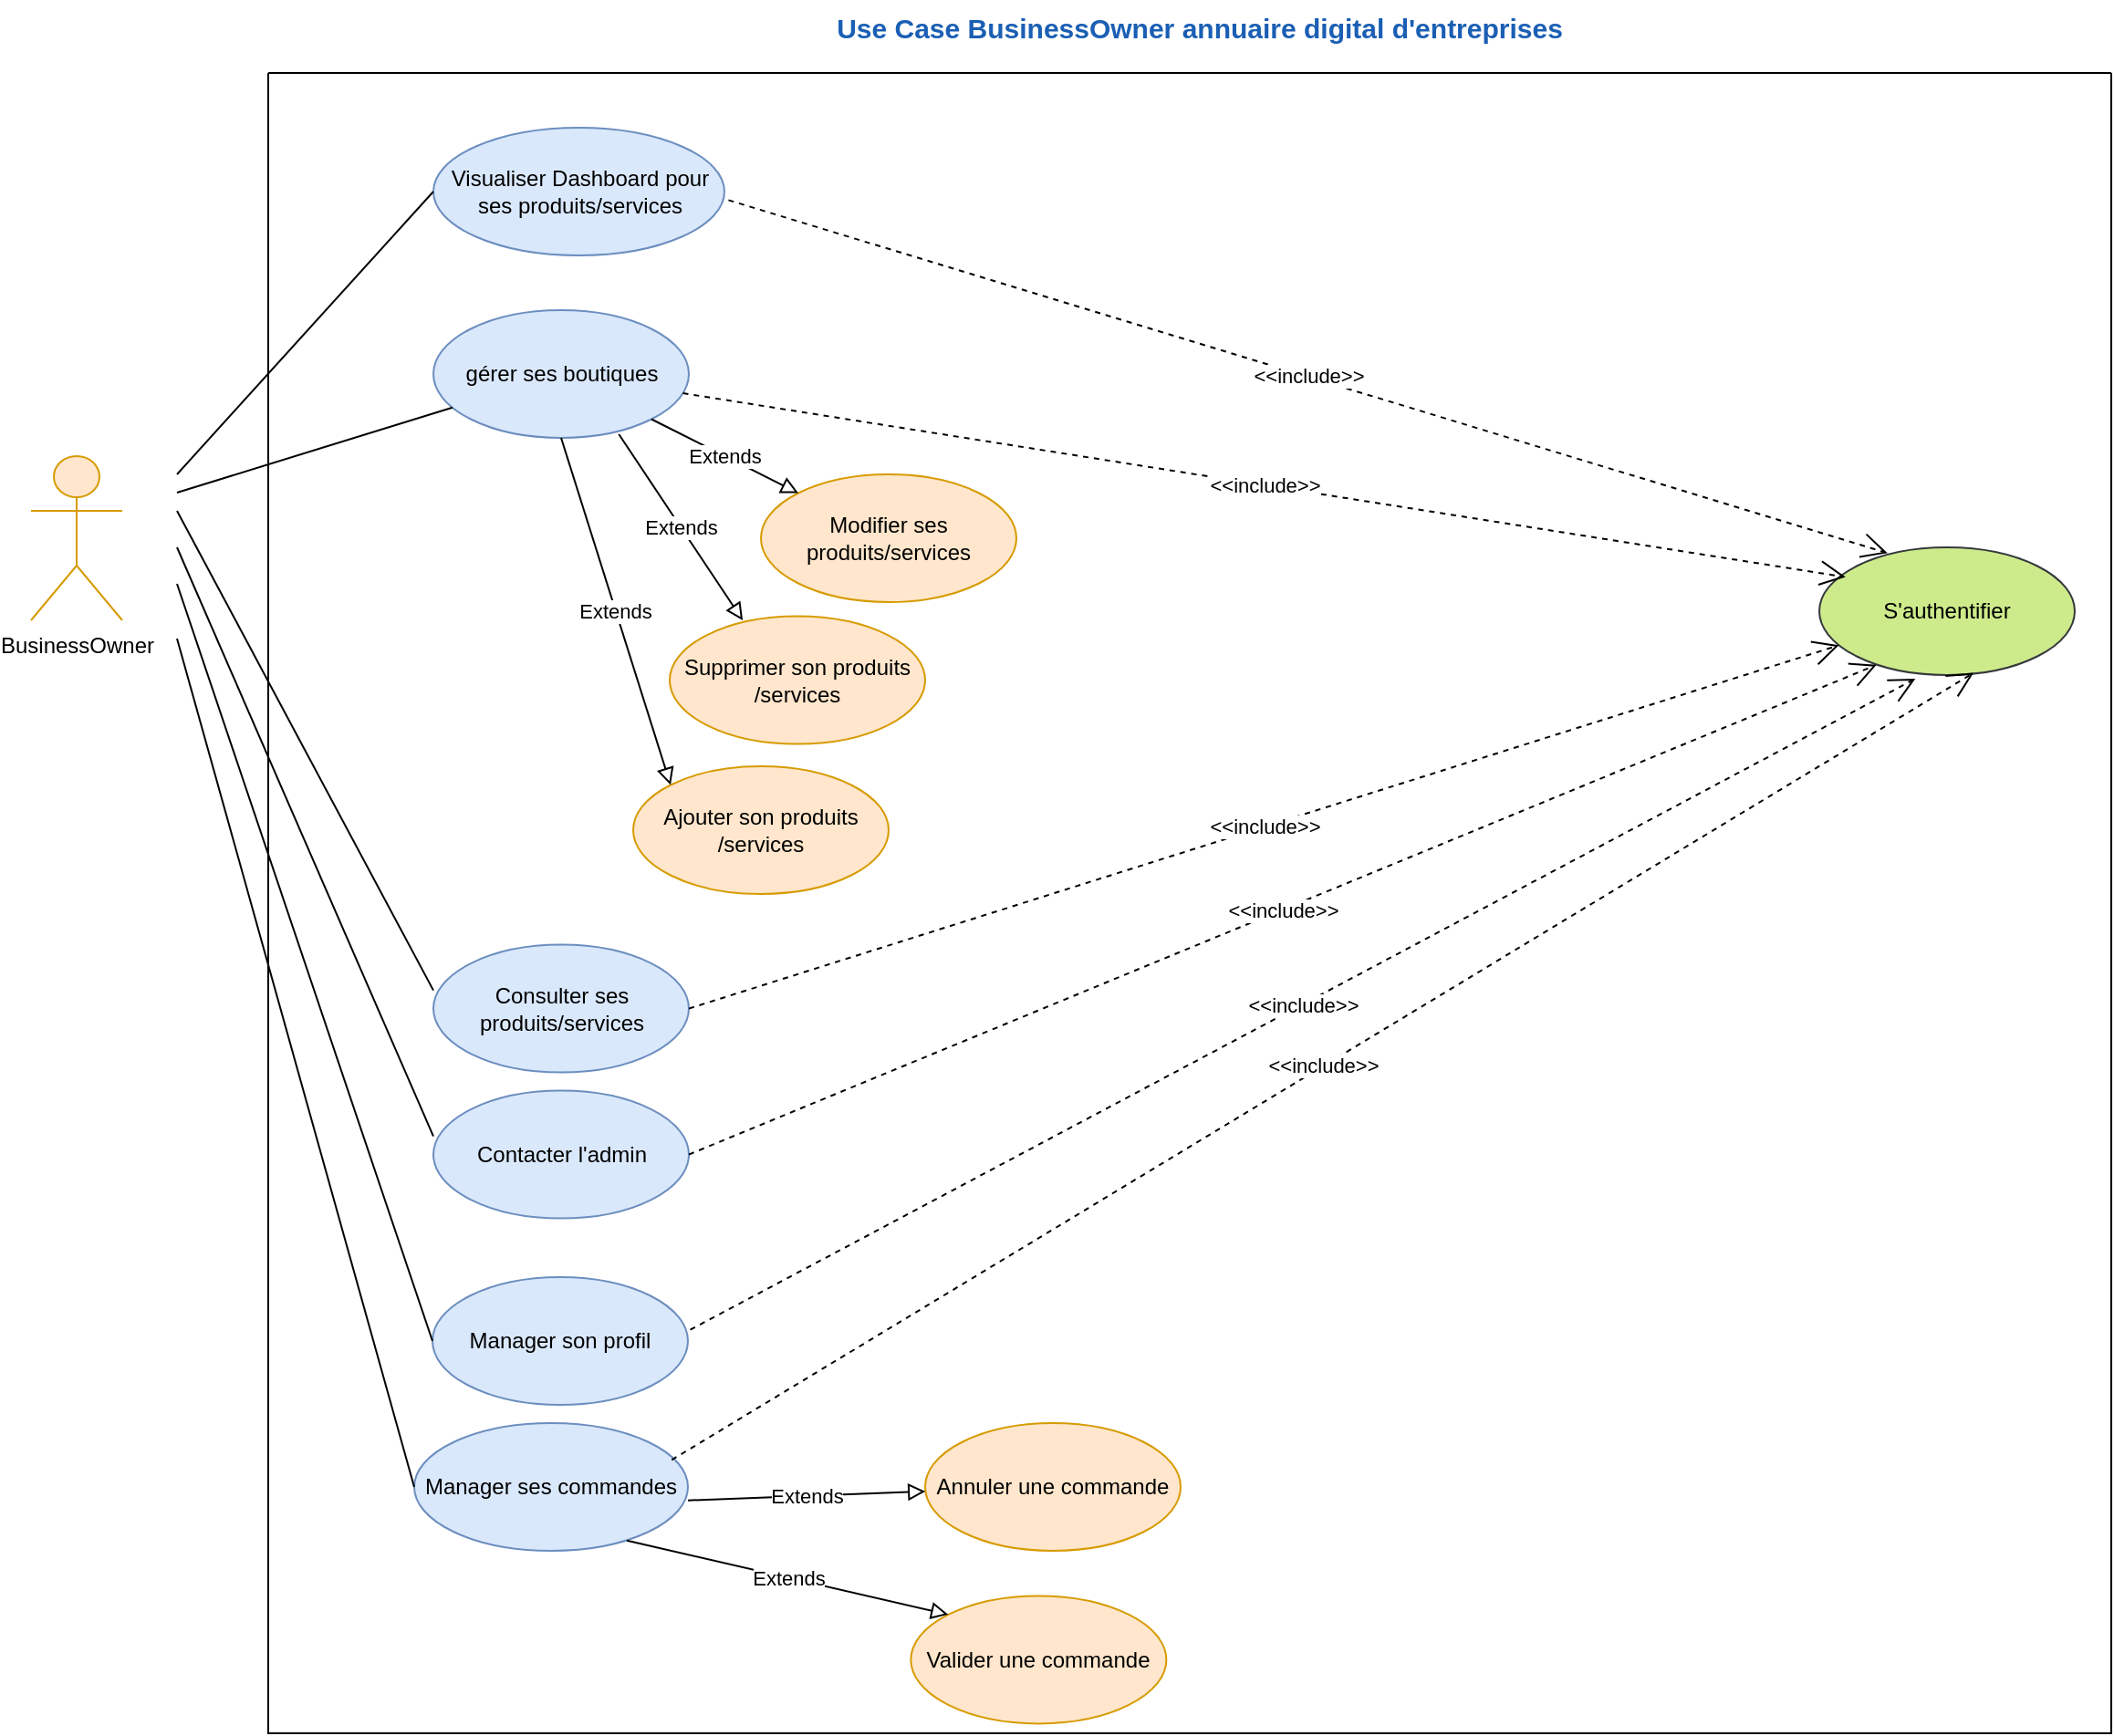 <mxfile version="24.7.14">
  <diagram name="Page-1" id="Rq4Vgw_5d9vgPGQWiq_x">
    <mxGraphModel dx="1472" dy="1860" grid="1" gridSize="10" guides="1" tooltips="1" connect="1" arrows="1" fold="1" page="1" pageScale="1" pageWidth="850" pageHeight="1100" math="0" shadow="0">
      <root>
        <mxCell id="0" />
        <mxCell id="1" parent="0" />
        <mxCell id="fkFMP3JX3WEj0m_sH6AM-30" value="" style="swimlane;startSize=0;" parent="1" vertex="1">
          <mxGeometry x="190" width="1010" height="910" as="geometry">
            <mxRectangle x="190" width="50" height="40" as="alternateBounds" />
          </mxGeometry>
        </mxCell>
        <mxCell id="fkFMP3JX3WEj0m_sH6AM-31" value="S&#39;authentifier" style="ellipse;whiteSpace=wrap;html=1;fillColor=#cdeb8b;strokeColor=#36393d;" parent="fkFMP3JX3WEj0m_sH6AM-30" vertex="1">
          <mxGeometry x="850" y="260" width="140" height="70" as="geometry" />
        </mxCell>
        <mxCell id="fkFMP3JX3WEj0m_sH6AM-35" value="gérer ses boutiques" style="ellipse;whiteSpace=wrap;html=1;fillColor=#dae8fc;strokeColor=#6c8ebf;" parent="fkFMP3JX3WEj0m_sH6AM-30" vertex="1">
          <mxGeometry x="90.5" y="130" width="140" height="70" as="geometry" />
        </mxCell>
        <mxCell id="fkFMP3JX3WEj0m_sH6AM-36" value="Modifier ses produits/services" style="ellipse;whiteSpace=wrap;html=1;fillColor=#ffe6cc;strokeColor=#d79b00;" parent="fkFMP3JX3WEj0m_sH6AM-30" vertex="1">
          <mxGeometry x="270" y="220" width="140" height="70" as="geometry" />
        </mxCell>
        <mxCell id="fkFMP3JX3WEj0m_sH6AM-38" value="&lt;div&gt;Supprimer son produits&lt;/div&gt;/services" style="ellipse;whiteSpace=wrap;html=1;fillColor=#ffe6cc;strokeColor=#d79b00;" parent="fkFMP3JX3WEj0m_sH6AM-30" vertex="1">
          <mxGeometry x="220" y="297.8" width="140" height="70" as="geometry" />
        </mxCell>
        <mxCell id="fkFMP3JX3WEj0m_sH6AM-42" value="Consulter ses produits/services" style="ellipse;whiteSpace=wrap;html=1;fillColor=#dae8fc;strokeColor=#6c8ebf;" parent="fkFMP3JX3WEj0m_sH6AM-30" vertex="1">
          <mxGeometry x="90.5" y="477.79" width="140" height="70" as="geometry" />
        </mxCell>
        <mxCell id="fkFMP3JX3WEj0m_sH6AM-43" value="Contacter l&#39;admin" style="ellipse;whiteSpace=wrap;html=1;fillColor=#dae8fc;strokeColor=#6c8ebf;" parent="fkFMP3JX3WEj0m_sH6AM-30" vertex="1">
          <mxGeometry x="90.5" y="557.79" width="140" height="70" as="geometry" />
        </mxCell>
        <mxCell id="fkFMP3JX3WEj0m_sH6AM-44" value="" style="endArrow=none;html=1;rounded=0;entryX=0;entryY=0.5;entryDx=0;entryDy=0;" parent="fkFMP3JX3WEj0m_sH6AM-30" edge="1">
          <mxGeometry relative="1" as="geometry">
            <mxPoint x="-50" y="240" as="sourcePoint" />
            <mxPoint x="90.5" y="502.8" as="targetPoint" />
          </mxGeometry>
        </mxCell>
        <mxCell id="fkFMP3JX3WEj0m_sH6AM-45" value="" style="endArrow=none;html=1;rounded=0;entryX=0;entryY=0.5;entryDx=0;entryDy=0;" parent="fkFMP3JX3WEj0m_sH6AM-30" edge="1">
          <mxGeometry relative="1" as="geometry">
            <mxPoint x="-50" y="260" as="sourcePoint" />
            <mxPoint x="90.5" y="582.8" as="targetPoint" />
          </mxGeometry>
        </mxCell>
        <mxCell id="fkFMP3JX3WEj0m_sH6AM-115" value="&amp;lt;&amp;lt;include&amp;gt;&amp;gt;" style="endArrow=open;endSize=12;dashed=1;html=1;rounded=0;entryX=0.103;entryY=0.233;entryDx=0;entryDy=0;entryPerimeter=0;" parent="fkFMP3JX3WEj0m_sH6AM-30" source="fkFMP3JX3WEj0m_sH6AM-35" target="fkFMP3JX3WEj0m_sH6AM-31" edge="1">
          <mxGeometry width="160" relative="1" as="geometry">
            <mxPoint x="270" y="182" as="sourcePoint" />
            <mxPoint x="435" y="150" as="targetPoint" />
          </mxGeometry>
        </mxCell>
        <mxCell id="PQB2T6UrnItoZjkJQsqc-3" value="&amp;lt;&amp;lt;include&amp;gt;&amp;gt;" style="endArrow=open;endSize=12;dashed=1;html=1;rounded=0;exitX=1;exitY=0.5;exitDx=0;exitDy=0;entryX=0.224;entryY=0.92;entryDx=0;entryDy=0;entryPerimeter=0;" parent="fkFMP3JX3WEj0m_sH6AM-30" source="fkFMP3JX3WEj0m_sH6AM-43" target="fkFMP3JX3WEj0m_sH6AM-31" edge="1">
          <mxGeometry width="160" relative="1" as="geometry">
            <mxPoint x="240" y="808" as="sourcePoint" />
            <mxPoint x="490" y="227" as="targetPoint" />
          </mxGeometry>
        </mxCell>
        <mxCell id="fkFMP3JX3WEj0m_sH6AM-56" value="" style="endArrow=none;html=1;rounded=0;" parent="fkFMP3JX3WEj0m_sH6AM-30" target="fkFMP3JX3WEj0m_sH6AM-35" edge="1">
          <mxGeometry relative="1" as="geometry">
            <mxPoint x="-50" y="230" as="sourcePoint" />
            <mxPoint x="118" y="118" as="targetPoint" />
          </mxGeometry>
        </mxCell>
        <mxCell id="fkFMP3JX3WEj0m_sH6AM-58" value="&amp;lt;&amp;lt;include&amp;gt;&amp;gt;" style="endArrow=open;endSize=12;dashed=1;html=1;rounded=0;exitX=1;exitY=0.5;exitDx=0;exitDy=0;" parent="fkFMP3JX3WEj0m_sH6AM-30" source="fkFMP3JX3WEj0m_sH6AM-42" target="fkFMP3JX3WEj0m_sH6AM-31" edge="1">
          <mxGeometry width="160" relative="1" as="geometry">
            <mxPoint x="241" y="573" as="sourcePoint" />
            <mxPoint x="450" y="228" as="targetPoint" />
          </mxGeometry>
        </mxCell>
        <mxCell id="fkFMP3JX3WEj0m_sH6AM-60" value="Manager son profil" style="ellipse;whiteSpace=wrap;html=1;fillColor=#dae8fc;strokeColor=#6c8ebf;" parent="fkFMP3JX3WEj0m_sH6AM-30" vertex="1">
          <mxGeometry x="90" y="660" width="140" height="70" as="geometry" />
        </mxCell>
        <mxCell id="fkFMP3JX3WEj0m_sH6AM-62" value="" style="endArrow=none;html=1;rounded=0;entryX=0;entryY=0.5;entryDx=0;entryDy=0;" parent="fkFMP3JX3WEj0m_sH6AM-30" target="fkFMP3JX3WEj0m_sH6AM-60" edge="1">
          <mxGeometry relative="1" as="geometry">
            <mxPoint x="-50" y="280" as="sourcePoint" />
            <mxPoint x="100" y="615.01" as="targetPoint" />
          </mxGeometry>
        </mxCell>
        <mxCell id="PQB2T6UrnItoZjkJQsqc-1" value="Manager ses commandes" style="ellipse;whiteSpace=wrap;html=1;fillColor=#dae8fc;strokeColor=#6c8ebf;" parent="fkFMP3JX3WEj0m_sH6AM-30" vertex="1">
          <mxGeometry x="80" y="740" width="150" height="70" as="geometry" />
        </mxCell>
        <mxCell id="PQB2T6UrnItoZjkJQsqc-2" value="&amp;lt;&amp;lt;include&amp;gt;&amp;gt;" style="endArrow=open;endSize=12;dashed=1;html=1;rounded=0;exitX=0.941;exitY=0.288;exitDx=0;exitDy=0;exitPerimeter=0;entryX=0.604;entryY=0.983;entryDx=0;entryDy=0;entryPerimeter=0;" parent="fkFMP3JX3WEj0m_sH6AM-30" source="PQB2T6UrnItoZjkJQsqc-1" target="fkFMP3JX3WEj0m_sH6AM-31" edge="1">
          <mxGeometry width="160" relative="1" as="geometry">
            <mxPoint x="240" y="748.01" as="sourcePoint" />
            <mxPoint x="516" y="150" as="targetPoint" />
          </mxGeometry>
        </mxCell>
        <mxCell id="PQB2T6UrnItoZjkJQsqc-5" value="&amp;lt;&amp;lt;include&amp;gt;&amp;gt;" style="endArrow=open;endSize=12;dashed=1;html=1;rounded=0;exitX=1.009;exitY=0.412;exitDx=0;exitDy=0;exitPerimeter=0;entryX=0.376;entryY=1.029;entryDx=0;entryDy=0;entryPerimeter=0;" parent="fkFMP3JX3WEj0m_sH6AM-30" source="fkFMP3JX3WEj0m_sH6AM-60" target="fkFMP3JX3WEj0m_sH6AM-31" edge="1">
          <mxGeometry width="160" relative="1" as="geometry">
            <mxPoint x="240" y="748.01" as="sourcePoint" />
            <mxPoint x="505" y="168.01" as="targetPoint" />
          </mxGeometry>
        </mxCell>
        <mxCell id="PQB2T6UrnItoZjkJQsqc-6" value="" style="endArrow=none;html=1;rounded=0;entryX=0;entryY=0.5;entryDx=0;entryDy=0;" parent="fkFMP3JX3WEj0m_sH6AM-30" target="PQB2T6UrnItoZjkJQsqc-1" edge="1">
          <mxGeometry relative="1" as="geometry">
            <mxPoint x="-50" y="310" as="sourcePoint" />
            <mxPoint x="90" y="775.01" as="targetPoint" />
          </mxGeometry>
        </mxCell>
        <mxCell id="-5SM4cea8TO8nDbN8u2m-2" value="Visualiser Dashboard pour ses produits/services" style="ellipse;whiteSpace=wrap;html=1;fillColor=#dae8fc;strokeColor=#6c8ebf;" parent="fkFMP3JX3WEj0m_sH6AM-30" vertex="1">
          <mxGeometry x="90.5" y="30" width="159.5" height="70" as="geometry" />
        </mxCell>
        <mxCell id="-5SM4cea8TO8nDbN8u2m-3" value="" style="endArrow=none;html=1;rounded=0;entryX=0;entryY=0.5;entryDx=0;entryDy=0;" parent="fkFMP3JX3WEj0m_sH6AM-30" target="-5SM4cea8TO8nDbN8u2m-2" edge="1">
          <mxGeometry relative="1" as="geometry">
            <mxPoint x="-50" y="220" as="sourcePoint" />
            <mxPoint x="101" y="153" as="targetPoint" />
          </mxGeometry>
        </mxCell>
        <mxCell id="-5SM4cea8TO8nDbN8u2m-4" value="&amp;lt;&amp;lt;include&amp;gt;&amp;gt;" style="endArrow=open;endSize=12;dashed=1;html=1;rounded=0;entryX=0.267;entryY=0.045;entryDx=0;entryDy=0;entryPerimeter=0;exitX=1.014;exitY=0.567;exitDx=0;exitDy=0;exitPerimeter=0;" parent="fkFMP3JX3WEj0m_sH6AM-30" source="-5SM4cea8TO8nDbN8u2m-2" target="fkFMP3JX3WEj0m_sH6AM-31" edge="1">
          <mxGeometry width="160" relative="1" as="geometry">
            <mxPoint x="230.5" y="70" as="sourcePoint" />
            <mxPoint x="391.5" y="80" as="targetPoint" />
          </mxGeometry>
        </mxCell>
        <mxCell id="vsgUWdpEm3JgZM0_a5wR-48" value="Extends" style="endArrow=block;endSize=7;endFill=0;html=1;rounded=0;entryX=0;entryY=0;entryDx=0;entryDy=0;" parent="fkFMP3JX3WEj0m_sH6AM-30" source="fkFMP3JX3WEj0m_sH6AM-35" target="fkFMP3JX3WEj0m_sH6AM-36" edge="1">
          <mxGeometry width="160" relative="1" as="geometry">
            <mxPoint x="255" y="130" as="sourcePoint" />
            <mxPoint x="415" y="130" as="targetPoint" />
          </mxGeometry>
        </mxCell>
        <mxCell id="vsgUWdpEm3JgZM0_a5wR-50" value="Extends" style="endArrow=block;endSize=7;endFill=0;html=1;rounded=0;entryX=0.286;entryY=0.031;entryDx=0;entryDy=0;entryPerimeter=0;exitX=0.726;exitY=0.971;exitDx=0;exitDy=0;exitPerimeter=0;" parent="fkFMP3JX3WEj0m_sH6AM-30" source="fkFMP3JX3WEj0m_sH6AM-35" target="fkFMP3JX3WEj0m_sH6AM-38" edge="1">
          <mxGeometry width="160" relative="1" as="geometry">
            <mxPoint x="169" y="210" as="sourcePoint" />
            <mxPoint x="250" y="250" as="targetPoint" />
          </mxGeometry>
        </mxCell>
        <mxCell id="vsgUWdpEm3JgZM0_a5wR-51" value="&lt;div&gt;Ajouter son produits&lt;/div&gt;/services" style="ellipse;whiteSpace=wrap;html=1;fillColor=#ffe6cc;strokeColor=#d79b00;" parent="fkFMP3JX3WEj0m_sH6AM-30" vertex="1">
          <mxGeometry x="200" y="380" width="140" height="70" as="geometry" />
        </mxCell>
        <mxCell id="vsgUWdpEm3JgZM0_a5wR-52" value="Extends" style="endArrow=block;endSize=7;endFill=0;html=1;rounded=0;entryX=0;entryY=0;entryDx=0;entryDy=0;exitX=0.5;exitY=1;exitDx=0;exitDy=0;" parent="fkFMP3JX3WEj0m_sH6AM-30" source="fkFMP3JX3WEj0m_sH6AM-35" target="vsgUWdpEm3JgZM0_a5wR-51" edge="1">
          <mxGeometry width="160" relative="1" as="geometry">
            <mxPoint x="202" y="208" as="sourcePoint" />
            <mxPoint x="270" y="310" as="targetPoint" />
          </mxGeometry>
        </mxCell>
        <mxCell id="vsgUWdpEm3JgZM0_a5wR-53" value="&lt;div&gt;Valider une commande&lt;/div&gt;" style="ellipse;whiteSpace=wrap;html=1;fillColor=#ffe6cc;strokeColor=#d79b00;" parent="fkFMP3JX3WEj0m_sH6AM-30" vertex="1">
          <mxGeometry x="352.17" y="834.69" width="140" height="70" as="geometry" />
        </mxCell>
        <mxCell id="vsgUWdpEm3JgZM0_a5wR-54" value="Extends" style="endArrow=block;endSize=7;endFill=0;html=1;rounded=0;entryX=0;entryY=0;entryDx=0;entryDy=0;exitX=0.777;exitY=0.92;exitDx=0;exitDy=0;exitPerimeter=0;" parent="fkFMP3JX3WEj0m_sH6AM-30" source="PQB2T6UrnItoZjkJQsqc-1" target="vsgUWdpEm3JgZM0_a5wR-53" edge="1">
          <mxGeometry width="160" relative="1" as="geometry">
            <mxPoint x="187.82" y="770" as="sourcePoint" />
            <mxPoint x="422.17" y="764.69" as="targetPoint" />
          </mxGeometry>
        </mxCell>
        <mxCell id="vsgUWdpEm3JgZM0_a5wR-55" value="&lt;div&gt;Annuler une commande&lt;/div&gt;" style="ellipse;whiteSpace=wrap;html=1;fillColor=#ffe6cc;strokeColor=#d79b00;" parent="fkFMP3JX3WEj0m_sH6AM-30" vertex="1">
          <mxGeometry x="360.0" y="740" width="140" height="70" as="geometry" />
        </mxCell>
        <mxCell id="vsgUWdpEm3JgZM0_a5wR-56" value="Extends" style="endArrow=block;endSize=7;endFill=0;html=1;rounded=0;exitX=1;exitY=0.605;exitDx=0;exitDy=0;exitPerimeter=0;" parent="fkFMP3JX3WEj0m_sH6AM-30" source="PQB2T6UrnItoZjkJQsqc-1" target="vsgUWdpEm3JgZM0_a5wR-55" edge="1">
          <mxGeometry width="160" relative="1" as="geometry">
            <mxPoint x="220" y="790" as="sourcePoint" />
            <mxPoint x="403" y="825" as="targetPoint" />
          </mxGeometry>
        </mxCell>
        <mxCell id="fkFMP3JX3WEj0m_sH6AM-51" value="&lt;b&gt;&lt;font style=&quot;font-size: 15px;&quot; color=&quot;#1a5fb4&quot;&gt;Use Case BusinessOwner annuaire digital d&#39;entreprises&lt;/font&gt;&lt;/b&gt;" style="text;html=1;align=center;verticalAlign=middle;resizable=0;points=[];autosize=1;strokeColor=none;fillColor=none;" parent="fkFMP3JX3WEj0m_sH6AM-30" vertex="1">
          <mxGeometry x="300" y="-40" width="420" height="30" as="geometry" />
        </mxCell>
        <mxCell id="fkFMP3JX3WEj0m_sH6AM-28" value="BusinessOwner" style="shape=umlActor;verticalLabelPosition=bottom;verticalAlign=top;html=1;outlineConnect=0;fillColor=#ffe6cc;strokeColor=#d79b00;" parent="fkFMP3JX3WEj0m_sH6AM-30" vertex="1">
          <mxGeometry x="-130" y="210" width="50" height="90" as="geometry" />
        </mxCell>
      </root>
    </mxGraphModel>
  </diagram>
</mxfile>
